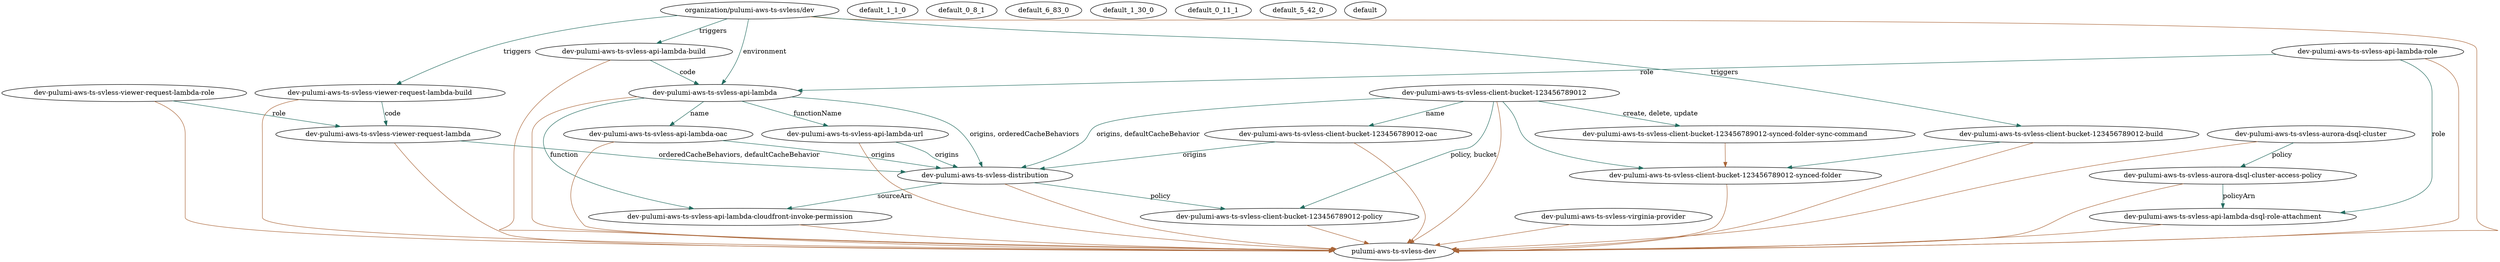 strict digraph {
    Resource0 [label="dev-pulumi-aws-ts-svless-viewer-request-lambda"];
    Resource0 -> Resource1 [color = "#AA6639"];
    Resource0 -> Resource2 [color = "#246C60", label = "orderedCacheBehaviors, defaultCacheBehavior"];
    Resource3 [label="default_1_1_0"];
    Resource4 [label="default_0_8_1"];
    Resource5 [label="default_6_83_0"];
    Resource6 [label="dev-pulumi-aws-ts-svless-client-bucket-123456789012-build"];
    Resource6 -> Resource7 [color = "#246C60"];
    Resource6 -> Resource1 [color = "#AA6639"];
    Resource8 [label="dev-pulumi-aws-ts-svless-client-bucket-123456789012-policy"];
    Resource8 -> Resource1 [color = "#AA6639"];
    Resource9 [label="default_1_30_0"];
    Resource10 [label="dev-pulumi-aws-ts-svless-viewer-request-lambda-role"];
    Resource10 -> Resource0 [color = "#246C60", label = "role"];
    Resource10 -> Resource1 [color = "#AA6639"];
    Resource11 [label="dev-pulumi-aws-ts-svless-aurora-dsql-cluster-access-policy"];
    Resource11 -> Resource1 [color = "#AA6639"];
    Resource11 -> Resource12 [color = "#246C60", label = "policyArn"];
    Resource13 [label="dev-pulumi-aws-ts-svless-api-lambda-build"];
    Resource13 -> Resource1 [color = "#AA6639"];
    Resource13 -> Resource14 [color = "#246C60", label = "code"];
    Resource2 [label="dev-pulumi-aws-ts-svless-distribution"];
    Resource2 -> Resource8 [color = "#246C60", label = "policy"];
    Resource2 -> Resource1 [color = "#AA6639"];
    Resource2 -> Resource15 [color = "#246C60", label = "sourceArn"];
    Resource16 [label="dev-pulumi-aws-ts-svless-api-lambda-url"];
    Resource16 -> Resource2 [color = "#246C60", label = "origins"];
    Resource16 -> Resource1 [color = "#AA6639"];
    Resource1 [label="pulumi-aws-ts-svless-dev"];
    Resource17 [label="dev-pulumi-aws-ts-svless-virginia-provider"];
    Resource17 -> Resource1 [color = "#AA6639"];
    Resource18 [label="dev-pulumi-aws-ts-svless-client-bucket-123456789012-oac"];
    Resource18 -> Resource2 [color = "#246C60", label = "origins"];
    Resource18 -> Resource1 [color = "#AA6639"];
    Resource19 [label="default_0_11_1"];
    Resource12 [label="dev-pulumi-aws-ts-svless-api-lambda-dsql-role-attachment"];
    Resource12 -> Resource1 [color = "#AA6639"];
    Resource15 [label="dev-pulumi-aws-ts-svless-api-lambda-cloudfront-invoke-permission"];
    Resource15 -> Resource1 [color = "#AA6639"];
    Resource20 [label="organization/pulumi-aws-ts-svless/dev"];
    Resource20 -> Resource21 [color = "#246C60", label = "triggers"];
    Resource20 -> Resource6 [color = "#246C60", label = "triggers"];
    Resource20 -> Resource13 [color = "#246C60", label = "triggers"];
    Resource20 -> Resource1 [color = "#AA6639"];
    Resource20 -> Resource14 [color = "#246C60", label = "environment"];
    Resource22 [label="dev-pulumi-aws-ts-svless-client-bucket-123456789012"];
    Resource22 -> Resource7 [color = "#246C60"];
    Resource22 -> Resource8 [color = "#246C60", label = "policy, bucket"];
    Resource22 -> Resource2 [color = "#246C60", label = "origins, defaultCacheBehavior"];
    Resource22 -> Resource18 [color = "#246C60", label = "name"];
    Resource22 -> Resource1 [color = "#AA6639"];
    Resource22 -> Resource23 [color = "#246C60", label = "create, delete, update"];
    Resource14 [label="dev-pulumi-aws-ts-svless-api-lambda"];
    Resource14 -> Resource2 [color = "#246C60", label = "origins, orderedCacheBehaviors"];
    Resource14 -> Resource16 [color = "#246C60", label = "functionName"];
    Resource14 -> Resource15 [color = "#246C60", label = "function"];
    Resource14 -> Resource1 [color = "#AA6639"];
    Resource14 -> Resource24 [color = "#246C60", label = "name"];
    Resource24 [label="dev-pulumi-aws-ts-svless-api-lambda-oac"];
    Resource24 -> Resource2 [color = "#246C60", label = "origins"];
    Resource24 -> Resource1 [color = "#AA6639"];
    Resource25 [label="default_5_42_0"];
    Resource23 [label="dev-pulumi-aws-ts-svless-client-bucket-123456789012-synced-folder-sync-command"];
    Resource23 -> Resource7 [color = "#AA6639"];
    Resource26 [label="default"];
    Resource27 [label="dev-pulumi-aws-ts-svless-api-lambda-role"];
    Resource27 -> Resource12 [color = "#246C60", label = "role"];
    Resource27 -> Resource14 [color = "#246C60", label = "role"];
    Resource27 -> Resource1 [color = "#AA6639"];
    Resource7 [label="dev-pulumi-aws-ts-svless-client-bucket-123456789012-synced-folder"];
    Resource7 -> Resource1 [color = "#AA6639"];
    Resource28 [label="dev-pulumi-aws-ts-svless-aurora-dsql-cluster"];
    Resource28 -> Resource1 [color = "#AA6639"];
    Resource28 -> Resource11 [color = "#246C60", label = "policy"];
    Resource21 [label="dev-pulumi-aws-ts-svless-viewer-request-lambda-build"];
    Resource21 -> Resource1 [color = "#AA6639"];
    Resource21 -> Resource0 [color = "#246C60", label = "code"];
}
